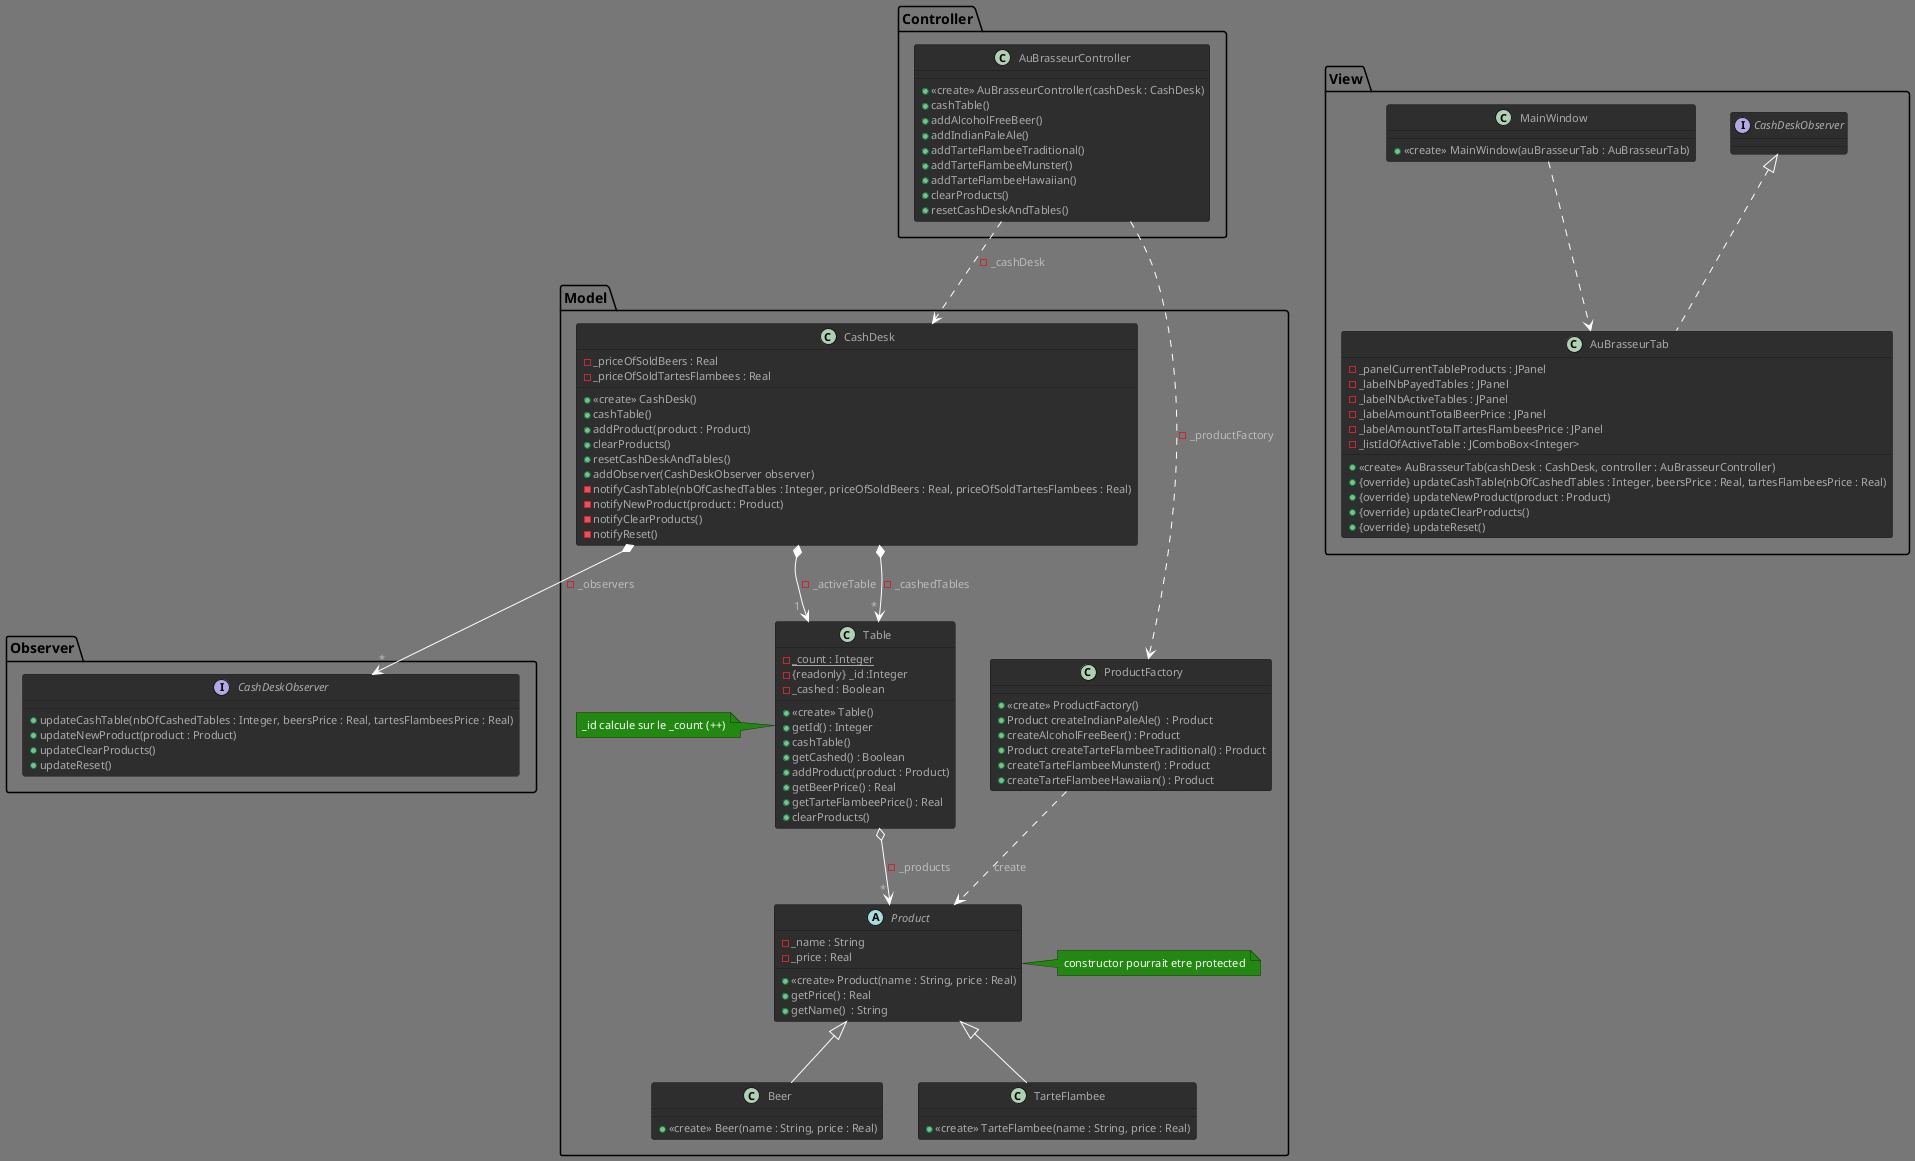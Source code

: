 @startuml a41-Actuel
!theme reddress-darkgreen

package Observer {
    interface CashDeskObserver{
        + updateCashTable(nbOfCashedTables : Integer, beersPrice : Real, tartesFlambeesPrice : Real)
        + updateNewProduct(product : Product)
        + updateClearProducts()
        + updateReset()
    }
}

package Model {
    class CashDesk {
        - _priceOfSoldBeers : Real
        - _priceOfSoldTartesFlambees : Real
        + <<create>> CashDesk()
        + cashTable()
        + addProduct(product : Product)
        + clearProducts()
        + resetCashDeskAndTables()
        + addObserver(CashDeskObserver observer)
        - notifyCashTable(nbOfCashedTables : Integer, priceOfSoldBeers : Real, priceOfSoldTartesFlambees : Real)
        - notifyNewProduct(product : Product)
        - notifyClearProducts()
        - notifyReset()
    }
    CashDesk *--> " 1 "Table : - _activeTable
    CashDesk *--> " * "Table : - _cashedTables
    CashDesk *--> " * "CashDeskObserver : - _observers

    class Beer extends Product {
        + <<create>> Beer(name : String, price : Real)
    }

    class TarteFlambee extends Product {
        + <<create>> TarteFlambee(name : String, price : Real)
    }

    abstract class Product {
        - _name : String
        - _price : Real
        + <<create>> Product(name : String, price : Real)
        + getPrice() : Real
        + getName()  : String
    }
    note right
        constructor pourrait etre protected
    end note

    class ProductFactory {
        + <<create>> ProductFactory()
        + Product createIndianPaleAle()  : Product
        + createAlcoholFreeBeer() : Product
        + Product createTarteFlambeeTraditional() : Product
        + createTarteFlambeeMunster() : Product
        + createTarteFlambeeHawaiian() : Product
    }
    ProductFactory ..> Product : create

    class Table {
        - {static} _count : Integer
        - {readonly} _id :Integer
        - _cashed : Boolean
        + <<create>> Table()
        + getId() : Integer
        + cashTable()
        + getCashed() : Boolean
        + addProduct(product : Product)
        + getBeerPrice() : Real
        + getTarteFlambeePrice() : Real
        + clearProducts()
    }
    Table o--> " * "Product : - _products
    note left
        _id calcule sur le _count (++)
    end note
}

package Controller {
    class AuBrasseurController {
        +<<create>> AuBrasseurController(cashDesk : CashDesk)
        + cashTable()
        + addAlcoholFreeBeer()
        + addIndianPaleAle()
        + addTarteFlambeeTraditional()
        + addTarteFlambeeMunster()
        + addTarteFlambeeHawaiian()
        + clearProducts()
        + resetCashDeskAndTables()
    }
    AuBrasseurController ..> CashDesk : - _cashDesk
    AuBrasseurController ..> ProductFactory : - _productFactory
}

package View {
    class AuBrasseurTab implements CashDeskObserver {
        /' extends JPanel '/
        - _panelCurrentTableProducts : JPanel
        - _labelNbPayedTables : JPanel
        - _labelNbActiveTables : JPanel
        - _labelAmountTotalBeerPrice : JPanel
        - _labelAmountTotalTartesFlambeesPrice : JPanel
        - _listIdOfActiveTable : JComboBox<Integer>
        + <<create>> AuBrasseurTab(cashDesk : CashDesk, controller : AuBrasseurController)
        + {override} updateCashTable(nbOfCashedTables : Integer, beersPrice : Real, tartesFlambeesPrice : Real)
        + {override} updateNewProduct(product : Product)
        + {override} updateClearProducts()
        + {override} updateReset()
    }


    class MainWindow {
        /' extends JPanel '/
        + <<create>> MainWindow(auBrasseurTab : AuBrasseurTab)
    }
    MainWindow ..> AuBrasseurTab
}

@enduml
